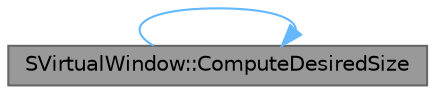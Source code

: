 digraph "SVirtualWindow::ComputeDesiredSize"
{
 // INTERACTIVE_SVG=YES
 // LATEX_PDF_SIZE
  bgcolor="transparent";
  edge [fontname=Helvetica,fontsize=10,labelfontname=Helvetica,labelfontsize=10];
  node [fontname=Helvetica,fontsize=10,shape=box,height=0.2,width=0.4];
  rankdir="LR";
  Node1 [id="Node000001",label="SVirtualWindow::ComputeDesiredSize",height=0.2,width=0.4,color="gray40", fillcolor="grey60", style="filled", fontcolor="black",tooltip="The window's desired size takes into account the ratio between the slate units and the pixel size."];
  Node1 -> Node1 [id="edge1_Node000001_Node000001",color="steelblue1",style="solid",tooltip=" "];
}
